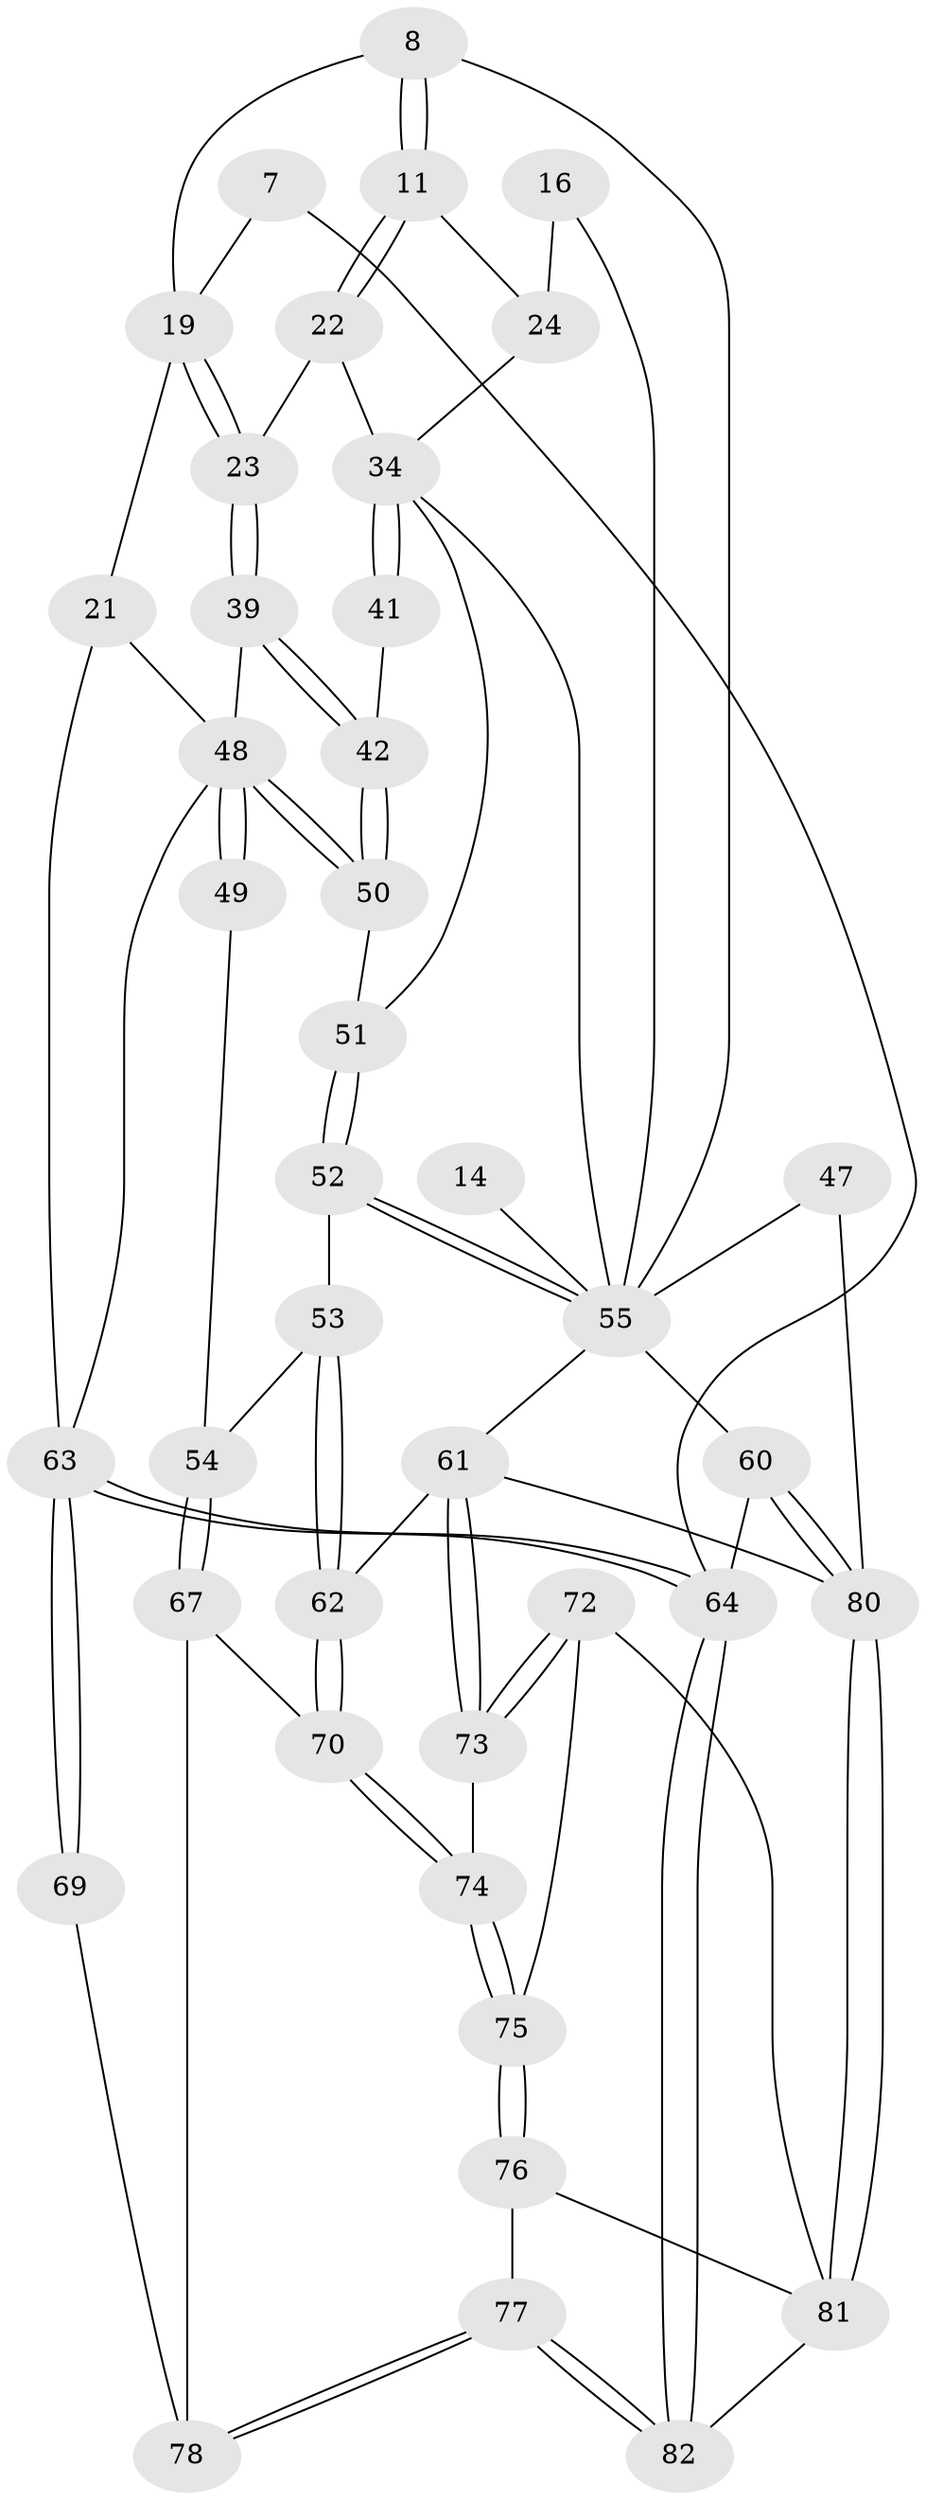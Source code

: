 // original degree distribution, {4: 0.21951219512195122, 5: 0.5609756097560976, 6: 0.1951219512195122, 3: 0.024390243902439025}
// Generated by graph-tools (version 1.1) at 2025/02/03/09/25 05:02:24]
// undirected, 41 vertices, 91 edges
graph export_dot {
graph [start="1"]
  node [color=gray90,style=filled];
  7 [pos="+0.24949513350288716+0"];
  8 [pos="+0.39546939575534623+0.15718196839073306",super="+2"];
  11 [pos="+0.4055142330893872+0.18939162236204365"];
  14 [pos="+0.7305692393630692+0.14824702386842126"];
  16 [pos="+0.5954788649800201+0.23321179530653988"];
  19 [pos="+0.24205083850734005+0.19574503313212752",super="+10"];
  21 [pos="+0.09827497044630029+0.27258193249057966",super="+20+18"];
  22 [pos="+0.3322072899702611+0.2821082035930369"];
  23 [pos="+0.30071334663992444+0.2839732363162218"];
  24 [pos="+0.5225942162458321+0.2650975223961364",super="+13"];
  34 [pos="+0.5537561397173942+0.44836241308148533",super="+33+25+26"];
  39 [pos="+0.2848629586424193+0.2989283777892315"];
  41 [pos="+0.3981608304622076+0.3946121215171967"];
  42 [pos="+0.3315934809256281+0.45592847462859604"];
  47 [pos="+1+0.4350089793257985",super="+44+46"];
  48 [pos="+0.2112268281067215+0.48808254528530964",super="+40+37"];
  49 [pos="+0.1545467060040897+0.5412286251898538"];
  50 [pos="+0.3089131712054687+0.4855757809280634"];
  51 [pos="+0.33208258669590895+0.5072743948161834"];
  52 [pos="+0.3833738710862713+0.5806509396296886"];
  53 [pos="+0.3602286955840916+0.6086055089540565"];
  54 [pos="+0.21010262082092776+0.649644645605557"];
  55 [pos="+0.4625294688476964+0.592906825934485",super="+32+31+43+27"];
  60 [pos="+1+1",super="+5"];
  61 [pos="+0.4687740071066713+0.7080890698029926",super="+57"];
  62 [pos="+0.35106167539865324+0.7469789788574199"];
  63 [pos="+0+0.831154522799228",super="+38+35+17"];
  64 [pos="+0+1",super="+6"];
  67 [pos="+0.22546743759293245+0.7619339537677051"];
  69 [pos="+0+0.8244183445429366"];
  70 [pos="+0.31884490283196576+0.7747341796803494"];
  72 [pos="+0.5280851397352873+0.8427016268576558"];
  73 [pos="+0.504590253272723+0.817982944620646"];
  74 [pos="+0.3543618728892861+0.8275811722994761"];
  75 [pos="+0.37267548112341736+0.9090144110367698"];
  76 [pos="+0.3725690308637874+0.9107184270039259"];
  77 [pos="+0.23298072800812988+1"];
  78 [pos="+0.21732498082532786+0.96172100592463",super="+68"];
  80 [pos="+0.9266058106684114+1",super="+65+59+66"];
  81 [pos="+0.514031973439949+1",super="+79"];
  82 [pos="+0.17900355980493676+1"];
  7 -- 64;
  7 -- 19;
  8 -- 11;
  8 -- 11;
  8 -- 19;
  8 -- 55;
  11 -- 22;
  11 -- 22;
  11 -- 24;
  14 -- 55 [weight=3];
  16 -- 24 [weight=2];
  16 -- 55;
  19 -- 23;
  19 -- 23;
  19 -- 21 [weight=2];
  21 -- 48;
  21 -- 63 [weight=2];
  22 -- 23;
  22 -- 34;
  23 -- 39;
  23 -- 39;
  24 -- 34;
  34 -- 41 [weight=2];
  34 -- 41;
  34 -- 51;
  34 -- 55;
  39 -- 42;
  39 -- 42;
  39 -- 48;
  41 -- 42;
  42 -- 50;
  42 -- 50;
  47 -- 55 [weight=3];
  47 -- 80 [weight=3];
  48 -- 49 [weight=2];
  48 -- 49;
  48 -- 50;
  48 -- 50;
  48 -- 63;
  49 -- 54;
  50 -- 51;
  51 -- 52;
  51 -- 52;
  52 -- 53;
  52 -- 55;
  52 -- 55;
  53 -- 54;
  53 -- 62;
  53 -- 62;
  54 -- 67;
  54 -- 67;
  55 -- 60 [weight=2];
  55 -- 61;
  60 -- 80 [weight=2];
  60 -- 80;
  60 -- 64 [weight=2];
  61 -- 62;
  61 -- 73;
  61 -- 73;
  61 -- 80;
  62 -- 70;
  62 -- 70;
  63 -- 64 [weight=2];
  63 -- 64;
  63 -- 69;
  63 -- 69;
  64 -- 82;
  64 -- 82;
  67 -- 70;
  67 -- 78;
  69 -- 78 [weight=2];
  70 -- 74;
  70 -- 74;
  72 -- 73;
  72 -- 73;
  72 -- 75;
  72 -- 81;
  73 -- 74;
  74 -- 75;
  74 -- 75;
  75 -- 76;
  75 -- 76;
  76 -- 77;
  76 -- 81;
  77 -- 78;
  77 -- 78;
  77 -- 82;
  77 -- 82;
  80 -- 81 [weight=2];
  80 -- 81;
  81 -- 82;
}
